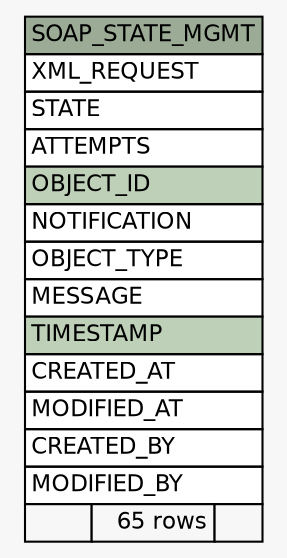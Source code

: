 // dot 2.38.0 on Windows 10 10.0
// SchemaSpy rev Unknown
digraph "SOAP_STATE_MGMT" {
  graph [
    rankdir="RL"
    bgcolor="#f7f7f7"
    nodesep="0.18"
    ranksep="0.46"
    fontname="Helvetica"
    fontsize="11"
  ];
  node [
    fontname="Helvetica"
    fontsize="11"
    shape="plaintext"
  ];
  edge [
    arrowsize="0.8"
  ];
  "SOAP_STATE_MGMT" [
    label=<
    <TABLE BORDER="0" CELLBORDER="1" CELLSPACING="0" BGCOLOR="#ffffff">
      <TR><TD COLSPAN="3" BGCOLOR="#9bab96" ALIGN="CENTER">SOAP_STATE_MGMT</TD></TR>
      <TR><TD PORT="XML_REQUEST" COLSPAN="3" ALIGN="LEFT">XML_REQUEST</TD></TR>
      <TR><TD PORT="STATE" COLSPAN="3" ALIGN="LEFT">STATE</TD></TR>
      <TR><TD PORT="ATTEMPTS" COLSPAN="3" ALIGN="LEFT">ATTEMPTS</TD></TR>
      <TR><TD PORT="OBJECT_ID" COLSPAN="3" BGCOLOR="#bed1b8" ALIGN="LEFT">OBJECT_ID</TD></TR>
      <TR><TD PORT="NOTIFICATION" COLSPAN="3" ALIGN="LEFT">NOTIFICATION</TD></TR>
      <TR><TD PORT="OBJECT_TYPE" COLSPAN="3" ALIGN="LEFT">OBJECT_TYPE</TD></TR>
      <TR><TD PORT="MESSAGE" COLSPAN="3" ALIGN="LEFT">MESSAGE</TD></TR>
      <TR><TD PORT="TIMESTAMP" COLSPAN="3" BGCOLOR="#bed1b8" ALIGN="LEFT">TIMESTAMP</TD></TR>
      <TR><TD PORT="CREATED_AT" COLSPAN="3" ALIGN="LEFT">CREATED_AT</TD></TR>
      <TR><TD PORT="MODIFIED_AT" COLSPAN="3" ALIGN="LEFT">MODIFIED_AT</TD></TR>
      <TR><TD PORT="CREATED_BY" COLSPAN="3" ALIGN="LEFT">CREATED_BY</TD></TR>
      <TR><TD PORT="MODIFIED_BY" COLSPAN="3" ALIGN="LEFT">MODIFIED_BY</TD></TR>
      <TR><TD ALIGN="LEFT" BGCOLOR="#f7f7f7">  </TD><TD ALIGN="RIGHT" BGCOLOR="#f7f7f7">65 rows</TD><TD ALIGN="RIGHT" BGCOLOR="#f7f7f7">  </TD></TR>
    </TABLE>>
    URL="tables/SOAP_STATE_MGMT.html"
    tooltip="SOAP_STATE_MGMT"
  ];
}
